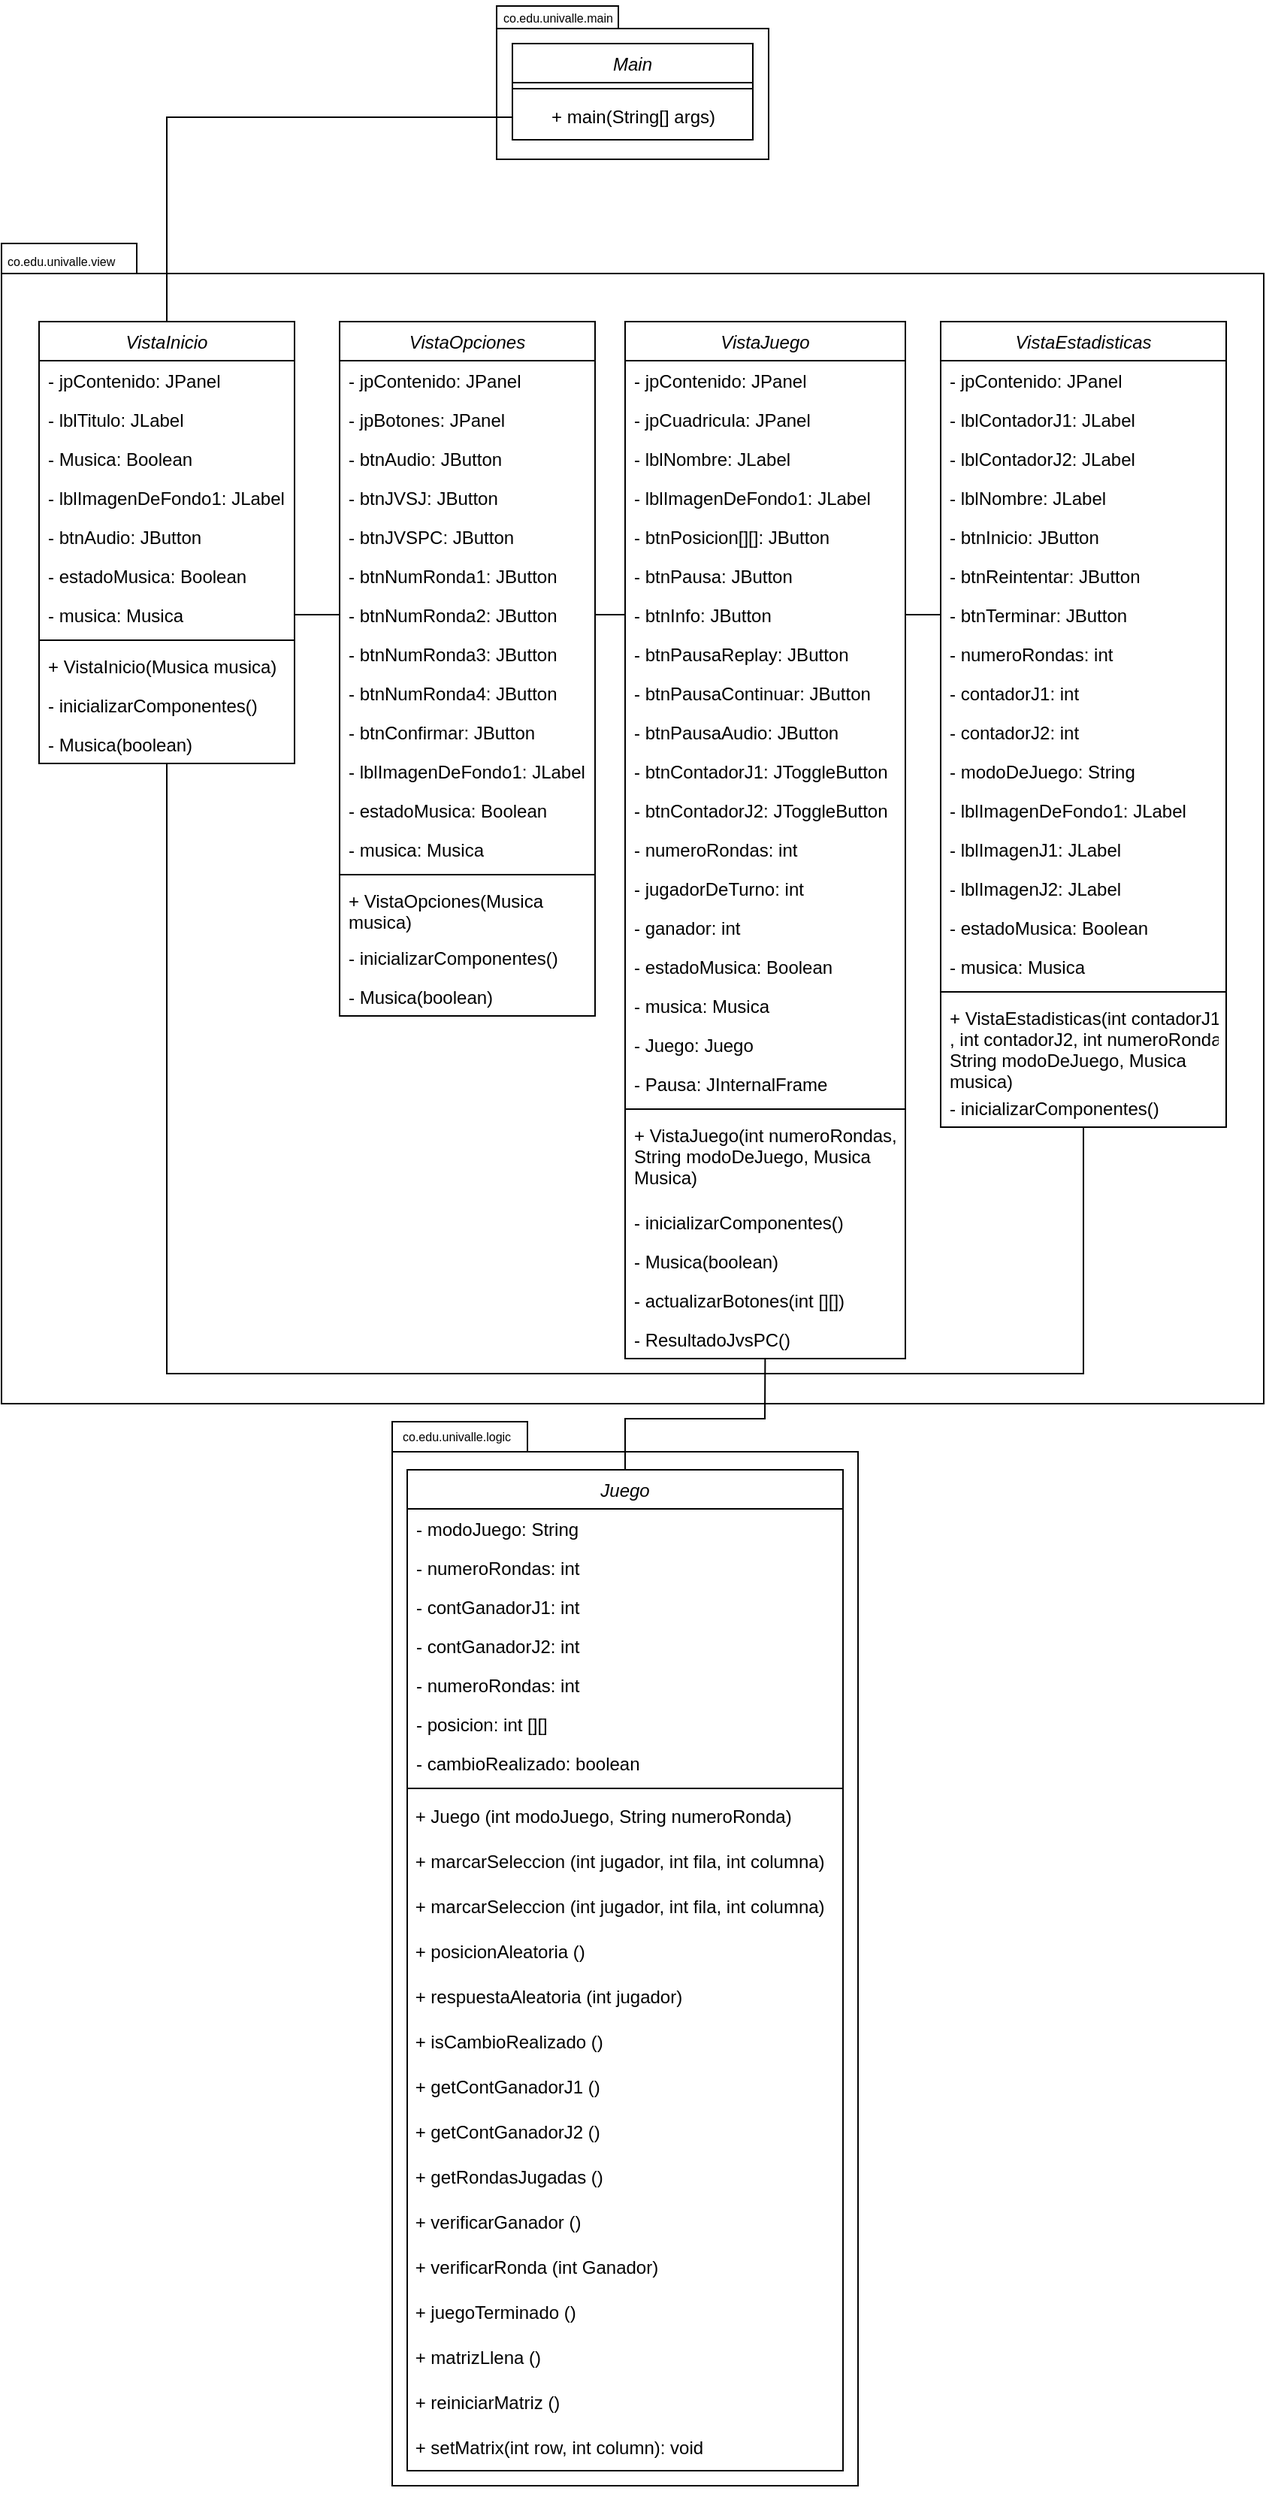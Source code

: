 <mxfile version="21.2.7" type="github">
  <diagram id="C5RBs43oDa-KdzZeNtuy" name="Page-1">
    <mxGraphModel dx="2261" dy="802" grid="1" gridSize="10" guides="1" tooltips="1" connect="1" arrows="1" fold="1" page="1" pageScale="1" pageWidth="827" pageHeight="1169" math="0" shadow="0">
      <root>
        <mxCell id="WIyWlLk6GJQsqaUBKTNV-0" />
        <mxCell id="WIyWlLk6GJQsqaUBKTNV-1" parent="WIyWlLk6GJQsqaUBKTNV-0" />
        <mxCell id="8PjbYwyH08GuXPHLSJ2T-105" value="" style="shape=folder;fontStyle=1;spacingTop=10;tabWidth=81;tabHeight=15;tabPosition=left;html=1;whiteSpace=wrap;" parent="WIyWlLk6GJQsqaUBKTNV-1" vertex="1">
          <mxGeometry x="324.5" y="60" width="181" height="102" as="geometry" />
        </mxCell>
        <mxCell id="8PjbYwyH08GuXPHLSJ2T-106" value="" style="shape=folder;fontStyle=1;spacingTop=10;tabWidth=90;tabHeight=20;tabPosition=left;html=1;whiteSpace=wrap;" parent="WIyWlLk6GJQsqaUBKTNV-1" vertex="1">
          <mxGeometry x="255" y="1002" width="310" height="708" as="geometry" />
        </mxCell>
        <mxCell id="8PjbYwyH08GuXPHLSJ2T-114" value="" style="shape=folder;fontStyle=1;spacingTop=10;tabWidth=90;tabHeight=20;tabPosition=left;html=1;whiteSpace=wrap;" parent="WIyWlLk6GJQsqaUBKTNV-1" vertex="1">
          <mxGeometry x="-5" y="218" width="840" height="772" as="geometry" />
        </mxCell>
        <mxCell id="8PjbYwyH08GuXPHLSJ2T-115" value="Main" style="swimlane;fontStyle=2;align=center;verticalAlign=top;childLayout=stackLayout;horizontal=1;startSize=26;horizontalStack=0;resizeParent=1;resizeLast=0;collapsible=1;marginBottom=0;rounded=0;shadow=0;strokeWidth=1;" parent="WIyWlLk6GJQsqaUBKTNV-1" vertex="1">
          <mxGeometry x="335" y="85" width="160" height="64" as="geometry">
            <mxRectangle x="300" y="50" width="160" height="26" as="alternateBounds" />
          </mxGeometry>
        </mxCell>
        <mxCell id="8PjbYwyH08GuXPHLSJ2T-116" value="" style="line;html=1;strokeWidth=1;align=left;verticalAlign=middle;spacingTop=-1;spacingLeft=3;spacingRight=3;rotatable=0;labelPosition=right;points=[];portConstraint=eastwest;" parent="8PjbYwyH08GuXPHLSJ2T-115" vertex="1">
          <mxGeometry y="26" width="160" height="8" as="geometry" />
        </mxCell>
        <mxCell id="8PjbYwyH08GuXPHLSJ2T-117" value="+ main(String[] args)" style="text;html=1;align=center;verticalAlign=middle;resizable=0;points=[];autosize=1;strokeColor=none;fillColor=none;" parent="8PjbYwyH08GuXPHLSJ2T-115" vertex="1">
          <mxGeometry y="34" width="160" height="30" as="geometry" />
        </mxCell>
        <mxCell id="8PjbYwyH08GuXPHLSJ2T-118" value="VistaOpciones" style="swimlane;fontStyle=2;align=center;verticalAlign=top;childLayout=stackLayout;horizontal=1;startSize=26;horizontalStack=0;resizeParent=1;resizeLast=0;collapsible=1;marginBottom=0;rounded=0;shadow=0;strokeWidth=1;" parent="WIyWlLk6GJQsqaUBKTNV-1" vertex="1">
          <mxGeometry x="220" y="270" width="170" height="462" as="geometry">
            <mxRectangle x="130" y="380" width="160" height="26" as="alternateBounds" />
          </mxGeometry>
        </mxCell>
        <mxCell id="8PjbYwyH08GuXPHLSJ2T-119" value="- jpContenido: JPanel" style="text;align=left;verticalAlign=top;spacingLeft=4;spacingRight=4;overflow=hidden;rotatable=0;points=[[0,0.5],[1,0.5]];portConstraint=eastwest;" parent="8PjbYwyH08GuXPHLSJ2T-118" vertex="1">
          <mxGeometry y="26" width="170" height="26" as="geometry" />
        </mxCell>
        <mxCell id="CeemszDnTe3rDk2QPJr--4" value="- jpBotones: JPanel" style="text;align=left;verticalAlign=top;spacingLeft=4;spacingRight=4;overflow=hidden;rotatable=0;points=[[0,0.5],[1,0.5]];portConstraint=eastwest;" parent="8PjbYwyH08GuXPHLSJ2T-118" vertex="1">
          <mxGeometry y="52" width="170" height="26" as="geometry" />
        </mxCell>
        <mxCell id="8PjbYwyH08GuXPHLSJ2T-121" value="- btnAudio: JButton" style="text;align=left;verticalAlign=top;spacingLeft=4;spacingRight=4;overflow=hidden;rotatable=0;points=[[0,0.5],[1,0.5]];portConstraint=eastwest;rounded=0;shadow=0;html=0;" parent="8PjbYwyH08GuXPHLSJ2T-118" vertex="1">
          <mxGeometry y="78" width="170" height="26" as="geometry" />
        </mxCell>
        <mxCell id="8PjbYwyH08GuXPHLSJ2T-122" value="- btnJVSJ: JButton" style="text;align=left;verticalAlign=top;spacingLeft=4;spacingRight=4;overflow=hidden;rotatable=0;points=[[0,0.5],[1,0.5]];portConstraint=eastwest;rounded=0;shadow=0;html=0;" parent="8PjbYwyH08GuXPHLSJ2T-118" vertex="1">
          <mxGeometry y="104" width="170" height="26" as="geometry" />
        </mxCell>
        <mxCell id="8PjbYwyH08GuXPHLSJ2T-210" value="- btnJVSPC: JButton" style="text;align=left;verticalAlign=top;spacingLeft=4;spacingRight=4;overflow=hidden;rotatable=0;points=[[0,0.5],[1,0.5]];portConstraint=eastwest;rounded=0;shadow=0;html=0;" parent="8PjbYwyH08GuXPHLSJ2T-118" vertex="1">
          <mxGeometry y="130" width="170" height="26" as="geometry" />
        </mxCell>
        <mxCell id="8PjbYwyH08GuXPHLSJ2T-211" value="- btnNumRonda1: JButton" style="text;align=left;verticalAlign=top;spacingLeft=4;spacingRight=4;overflow=hidden;rotatable=0;points=[[0,0.5],[1,0.5]];portConstraint=eastwest;rounded=0;shadow=0;html=0;" parent="8PjbYwyH08GuXPHLSJ2T-118" vertex="1">
          <mxGeometry y="156" width="170" height="26" as="geometry" />
        </mxCell>
        <mxCell id="8PjbYwyH08GuXPHLSJ2T-212" value="- btnNumRonda2: JButton" style="text;align=left;verticalAlign=top;spacingLeft=4;spacingRight=4;overflow=hidden;rotatable=0;points=[[0,0.5],[1,0.5]];portConstraint=eastwest;rounded=0;shadow=0;html=0;" parent="8PjbYwyH08GuXPHLSJ2T-118" vertex="1">
          <mxGeometry y="182" width="170" height="26" as="geometry" />
        </mxCell>
        <mxCell id="8PjbYwyH08GuXPHLSJ2T-213" value="- btnNumRonda3: JButton" style="text;align=left;verticalAlign=top;spacingLeft=4;spacingRight=4;overflow=hidden;rotatable=0;points=[[0,0.5],[1,0.5]];portConstraint=eastwest;rounded=0;shadow=0;html=0;" parent="8PjbYwyH08GuXPHLSJ2T-118" vertex="1">
          <mxGeometry y="208" width="170" height="26" as="geometry" />
        </mxCell>
        <mxCell id="8PjbYwyH08GuXPHLSJ2T-214" value="- btnNumRonda4: JButton" style="text;align=left;verticalAlign=top;spacingLeft=4;spacingRight=4;overflow=hidden;rotatable=0;points=[[0,0.5],[1,0.5]];portConstraint=eastwest;rounded=0;shadow=0;html=0;" parent="8PjbYwyH08GuXPHLSJ2T-118" vertex="1">
          <mxGeometry y="234" width="170" height="26" as="geometry" />
        </mxCell>
        <mxCell id="CeemszDnTe3rDk2QPJr--5" value="- btnConfirmar: JButton" style="text;align=left;verticalAlign=top;spacingLeft=4;spacingRight=4;overflow=hidden;rotatable=0;points=[[0,0.5],[1,0.5]];portConstraint=eastwest;rounded=0;shadow=0;html=0;" parent="8PjbYwyH08GuXPHLSJ2T-118" vertex="1">
          <mxGeometry y="260" width="170" height="26" as="geometry" />
        </mxCell>
        <mxCell id="CeemszDnTe3rDk2QPJr--6" value="- lblImagenDeFondo1: JLabel" style="text;align=left;verticalAlign=top;spacingLeft=4;spacingRight=4;overflow=hidden;rotatable=0;points=[[0,0.5],[1,0.5]];portConstraint=eastwest;rounded=0;shadow=0;html=0;" parent="8PjbYwyH08GuXPHLSJ2T-118" vertex="1">
          <mxGeometry y="286" width="170" height="26" as="geometry" />
        </mxCell>
        <mxCell id="eW2p1HcINplcwyi2eSPh-1" value="- estadoMusica: Boolean" style="text;align=left;verticalAlign=top;spacingLeft=4;spacingRight=4;overflow=hidden;rotatable=0;points=[[0,0.5],[1,0.5]];portConstraint=eastwest;rounded=0;shadow=0;html=0;" parent="8PjbYwyH08GuXPHLSJ2T-118" vertex="1">
          <mxGeometry y="312" width="170" height="26" as="geometry" />
        </mxCell>
        <mxCell id="CeemszDnTe3rDk2QPJr--7" value="- musica: Musica" style="text;align=left;verticalAlign=top;spacingLeft=4;spacingRight=4;overflow=hidden;rotatable=0;points=[[0,0.5],[1,0.5]];portConstraint=eastwest;rounded=0;shadow=0;html=0;" parent="8PjbYwyH08GuXPHLSJ2T-118" vertex="1">
          <mxGeometry y="338" width="170" height="26" as="geometry" />
        </mxCell>
        <mxCell id="8PjbYwyH08GuXPHLSJ2T-123" value="" style="line;html=1;strokeWidth=1;align=left;verticalAlign=middle;spacingTop=-1;spacingLeft=3;spacingRight=3;rotatable=0;labelPosition=right;points=[];portConstraint=eastwest;" parent="8PjbYwyH08GuXPHLSJ2T-118" vertex="1">
          <mxGeometry y="364" width="170" height="8" as="geometry" />
        </mxCell>
        <mxCell id="8PjbYwyH08GuXPHLSJ2T-124" value="+ VistaOpciones(Musica &#xa;musica)" style="text;align=left;verticalAlign=top;spacingLeft=4;spacingRight=4;overflow=hidden;rotatable=0;points=[[0,0.5],[1,0.5]];portConstraint=eastwest;" parent="8PjbYwyH08GuXPHLSJ2T-118" vertex="1">
          <mxGeometry y="372" width="170" height="38" as="geometry" />
        </mxCell>
        <mxCell id="8PjbYwyH08GuXPHLSJ2T-125" value="- inicializarComponentes()" style="text;align=left;verticalAlign=top;spacingLeft=4;spacingRight=4;overflow=hidden;rotatable=0;points=[[0,0.5],[1,0.5]];portConstraint=eastwest;" parent="8PjbYwyH08GuXPHLSJ2T-118" vertex="1">
          <mxGeometry y="410" width="170" height="26" as="geometry" />
        </mxCell>
        <mxCell id="CeemszDnTe3rDk2QPJr--1" value="- Musica(boolean)" style="text;align=left;verticalAlign=top;spacingLeft=4;spacingRight=4;overflow=hidden;rotatable=0;points=[[0,0.5],[1,0.5]];portConstraint=eastwest;" parent="8PjbYwyH08GuXPHLSJ2T-118" vertex="1">
          <mxGeometry y="436" width="170" height="26" as="geometry" />
        </mxCell>
        <mxCell id="8PjbYwyH08GuXPHLSJ2T-126" value="Juego" style="swimlane;fontStyle=2;align=center;verticalAlign=top;childLayout=stackLayout;horizontal=1;startSize=26;horizontalStack=0;resizeParent=1;resizeLast=0;collapsible=1;marginBottom=0;rounded=0;shadow=0;strokeWidth=1;" parent="WIyWlLk6GJQsqaUBKTNV-1" vertex="1">
          <mxGeometry x="265" y="1034" width="290" height="666" as="geometry">
            <mxRectangle x="340" y="380" width="170" height="26" as="alternateBounds" />
          </mxGeometry>
        </mxCell>
        <mxCell id="8PjbYwyH08GuXPHLSJ2T-138" value="- modoJuego: String" style="text;align=left;verticalAlign=top;spacingLeft=4;spacingRight=4;overflow=hidden;rotatable=0;points=[[0,0.5],[1,0.5]];portConstraint=eastwest;" parent="8PjbYwyH08GuXPHLSJ2T-126" vertex="1">
          <mxGeometry y="26" width="290" height="26" as="geometry" />
        </mxCell>
        <mxCell id="8PjbYwyH08GuXPHLSJ2T-139" value="- numeroRondas: int" style="text;align=left;verticalAlign=top;spacingLeft=4;spacingRight=4;overflow=hidden;rotatable=0;points=[[0,0.5],[1,0.5]];portConstraint=eastwest;" parent="8PjbYwyH08GuXPHLSJ2T-126" vertex="1">
          <mxGeometry y="52" width="290" height="26" as="geometry" />
        </mxCell>
        <mxCell id="CeemszDnTe3rDk2QPJr--27" value="- contGanadorJ1: int" style="text;align=left;verticalAlign=top;spacingLeft=4;spacingRight=4;overflow=hidden;rotatable=0;points=[[0,0.5],[1,0.5]];portConstraint=eastwest;" parent="8PjbYwyH08GuXPHLSJ2T-126" vertex="1">
          <mxGeometry y="78" width="290" height="26" as="geometry" />
        </mxCell>
        <mxCell id="CeemszDnTe3rDk2QPJr--28" value="- contGanadorJ2: int" style="text;align=left;verticalAlign=top;spacingLeft=4;spacingRight=4;overflow=hidden;rotatable=0;points=[[0,0.5],[1,0.5]];portConstraint=eastwest;" parent="8PjbYwyH08GuXPHLSJ2T-126" vertex="1">
          <mxGeometry y="104" width="290" height="26" as="geometry" />
        </mxCell>
        <mxCell id="CeemszDnTe3rDk2QPJr--29" value="- numeroRondas: int" style="text;align=left;verticalAlign=top;spacingLeft=4;spacingRight=4;overflow=hidden;rotatable=0;points=[[0,0.5],[1,0.5]];portConstraint=eastwest;" parent="8PjbYwyH08GuXPHLSJ2T-126" vertex="1">
          <mxGeometry y="130" width="290" height="26" as="geometry" />
        </mxCell>
        <mxCell id="CeemszDnTe3rDk2QPJr--30" value="- posicion: int [][]" style="text;align=left;verticalAlign=top;spacingLeft=4;spacingRight=4;overflow=hidden;rotatable=0;points=[[0,0.5],[1,0.5]];portConstraint=eastwest;" parent="8PjbYwyH08GuXPHLSJ2T-126" vertex="1">
          <mxGeometry y="156" width="290" height="26" as="geometry" />
        </mxCell>
        <mxCell id="CeemszDnTe3rDk2QPJr--31" value="- cambioRealizado: boolean" style="text;align=left;verticalAlign=top;spacingLeft=4;spacingRight=4;overflow=hidden;rotatable=0;points=[[0,0.5],[1,0.5]];portConstraint=eastwest;" parent="8PjbYwyH08GuXPHLSJ2T-126" vertex="1">
          <mxGeometry y="182" width="290" height="26" as="geometry" />
        </mxCell>
        <mxCell id="8PjbYwyH08GuXPHLSJ2T-142" value="" style="line;html=1;strokeWidth=1;align=left;verticalAlign=middle;spacingTop=-1;spacingLeft=3;spacingRight=3;rotatable=0;labelPosition=right;points=[];portConstraint=eastwest;" parent="8PjbYwyH08GuXPHLSJ2T-126" vertex="1">
          <mxGeometry y="208" width="290" height="8" as="geometry" />
        </mxCell>
        <mxCell id="8PjbYwyH08GuXPHLSJ2T-143" value="&amp;nbsp;+ Juego (int modoJuego, String numeroRonda)" style="text;html=1;align=left;verticalAlign=middle;resizable=0;points=[];autosize=1;strokeColor=none;fillColor=none;" parent="8PjbYwyH08GuXPHLSJ2T-126" vertex="1">
          <mxGeometry y="216" width="290" height="30" as="geometry" />
        </mxCell>
        <mxCell id="CeemszDnTe3rDk2QPJr--32" value="&amp;nbsp;+ marcarSeleccion (int jugador, int fila, int columna)" style="text;html=1;align=left;verticalAlign=middle;resizable=0;points=[];autosize=1;strokeColor=none;fillColor=none;" parent="8PjbYwyH08GuXPHLSJ2T-126" vertex="1">
          <mxGeometry y="246" width="290" height="30" as="geometry" />
        </mxCell>
        <mxCell id="CeemszDnTe3rDk2QPJr--33" value="&amp;nbsp;+ marcarSeleccion (int jugador, int fila, int columna)" style="text;html=1;align=left;verticalAlign=middle;resizable=0;points=[];autosize=1;strokeColor=none;fillColor=none;" parent="8PjbYwyH08GuXPHLSJ2T-126" vertex="1">
          <mxGeometry y="276" width="290" height="30" as="geometry" />
        </mxCell>
        <mxCell id="CeemszDnTe3rDk2QPJr--34" value="&amp;nbsp;+ posicionAleatoria ()" style="text;html=1;align=left;verticalAlign=middle;resizable=0;points=[];autosize=1;strokeColor=none;fillColor=none;" parent="8PjbYwyH08GuXPHLSJ2T-126" vertex="1">
          <mxGeometry y="306" width="290" height="30" as="geometry" />
        </mxCell>
        <mxCell id="CeemszDnTe3rDk2QPJr--35" value="&amp;nbsp;+ respuestaAleatoria (int jugador)" style="text;html=1;align=left;verticalAlign=middle;resizable=0;points=[];autosize=1;strokeColor=none;fillColor=none;" parent="8PjbYwyH08GuXPHLSJ2T-126" vertex="1">
          <mxGeometry y="336" width="290" height="30" as="geometry" />
        </mxCell>
        <mxCell id="CeemszDnTe3rDk2QPJr--36" value="&amp;nbsp;+ isCambioRealizado ()" style="text;html=1;align=left;verticalAlign=middle;resizable=0;points=[];autosize=1;strokeColor=none;fillColor=none;" parent="8PjbYwyH08GuXPHLSJ2T-126" vertex="1">
          <mxGeometry y="366" width="290" height="30" as="geometry" />
        </mxCell>
        <mxCell id="CeemszDnTe3rDk2QPJr--37" value="&amp;nbsp;+ getContGanadorJ1 ()" style="text;html=1;align=left;verticalAlign=middle;resizable=0;points=[];autosize=1;strokeColor=none;fillColor=none;" parent="8PjbYwyH08GuXPHLSJ2T-126" vertex="1">
          <mxGeometry y="396" width="290" height="30" as="geometry" />
        </mxCell>
        <mxCell id="CeemszDnTe3rDk2QPJr--38" value="&amp;nbsp;+ getContGanadorJ2 ()" style="text;html=1;align=left;verticalAlign=middle;resizable=0;points=[];autosize=1;strokeColor=none;fillColor=none;" parent="8PjbYwyH08GuXPHLSJ2T-126" vertex="1">
          <mxGeometry y="426" width="290" height="30" as="geometry" />
        </mxCell>
        <mxCell id="CeemszDnTe3rDk2QPJr--39" value="&amp;nbsp;+ getRondasJugadas ()" style="text;html=1;align=left;verticalAlign=middle;resizable=0;points=[];autosize=1;strokeColor=none;fillColor=none;" parent="8PjbYwyH08GuXPHLSJ2T-126" vertex="1">
          <mxGeometry y="456" width="290" height="30" as="geometry" />
        </mxCell>
        <mxCell id="CeemszDnTe3rDk2QPJr--41" value="&amp;nbsp;+ verificarGanador ()" style="text;html=1;align=left;verticalAlign=middle;resizable=0;points=[];autosize=1;strokeColor=none;fillColor=none;" parent="8PjbYwyH08GuXPHLSJ2T-126" vertex="1">
          <mxGeometry y="486" width="290" height="30" as="geometry" />
        </mxCell>
        <mxCell id="CeemszDnTe3rDk2QPJr--42" value="&amp;nbsp;+ verificarRonda (int Ganador)" style="text;html=1;align=left;verticalAlign=middle;resizable=0;points=[];autosize=1;strokeColor=none;fillColor=none;" parent="8PjbYwyH08GuXPHLSJ2T-126" vertex="1">
          <mxGeometry y="516" width="290" height="30" as="geometry" />
        </mxCell>
        <mxCell id="CeemszDnTe3rDk2QPJr--43" value="&amp;nbsp;+ juegoTerminado ()" style="text;html=1;align=left;verticalAlign=middle;resizable=0;points=[];autosize=1;strokeColor=none;fillColor=none;" parent="8PjbYwyH08GuXPHLSJ2T-126" vertex="1">
          <mxGeometry y="546" width="290" height="30" as="geometry" />
        </mxCell>
        <mxCell id="CeemszDnTe3rDk2QPJr--44" value="&amp;nbsp;+ matrizLlena ()" style="text;html=1;align=left;verticalAlign=middle;resizable=0;points=[];autosize=1;strokeColor=none;fillColor=none;" parent="8PjbYwyH08GuXPHLSJ2T-126" vertex="1">
          <mxGeometry y="576" width="290" height="30" as="geometry" />
        </mxCell>
        <mxCell id="CeemszDnTe3rDk2QPJr--45" value="&amp;nbsp;+ reiniciarMatriz ()" style="text;html=1;align=left;verticalAlign=middle;resizable=0;points=[];autosize=1;strokeColor=none;fillColor=none;" parent="8PjbYwyH08GuXPHLSJ2T-126" vertex="1">
          <mxGeometry y="606" width="290" height="30" as="geometry" />
        </mxCell>
        <mxCell id="8PjbYwyH08GuXPHLSJ2T-144" value="&amp;nbsp;+ setMatrix(int row, int column): void" style="text;html=1;align=left;verticalAlign=middle;resizable=0;points=[];autosize=1;strokeColor=none;fillColor=none;" parent="8PjbYwyH08GuXPHLSJ2T-126" vertex="1">
          <mxGeometry y="636" width="290" height="30" as="geometry" />
        </mxCell>
        <mxCell id="8PjbYwyH08GuXPHLSJ2T-150" value="VistaInicio" style="swimlane;fontStyle=2;align=center;verticalAlign=top;childLayout=stackLayout;horizontal=1;startSize=26;horizontalStack=0;resizeParent=1;resizeLast=0;collapsible=1;marginBottom=0;rounded=0;shadow=0;strokeWidth=1;" parent="WIyWlLk6GJQsqaUBKTNV-1" vertex="1">
          <mxGeometry x="20" y="270" width="170" height="294" as="geometry">
            <mxRectangle x="550" y="140" width="160" height="26" as="alternateBounds" />
          </mxGeometry>
        </mxCell>
        <mxCell id="8PjbYwyH08GuXPHLSJ2T-151" value="- jpContenido: JPanel" style="text;align=left;verticalAlign=top;spacingLeft=4;spacingRight=4;overflow=hidden;rotatable=0;points=[[0,0.5],[1,0.5]];portConstraint=eastwest;" parent="8PjbYwyH08GuXPHLSJ2T-150" vertex="1">
          <mxGeometry y="26" width="170" height="26" as="geometry" />
        </mxCell>
        <mxCell id="8PjbYwyH08GuXPHLSJ2T-152" value="- lblTitulo: JLabel" style="text;align=left;verticalAlign=top;spacingLeft=4;spacingRight=4;overflow=hidden;rotatable=0;points=[[0,0.5],[1,0.5]];portConstraint=eastwest;" parent="8PjbYwyH08GuXPHLSJ2T-150" vertex="1">
          <mxGeometry y="52" width="170" height="26" as="geometry" />
        </mxCell>
        <mxCell id="CeemszDnTe3rDk2QPJr--2" value="- Musica: Boolean" style="text;align=left;verticalAlign=top;spacingLeft=4;spacingRight=4;overflow=hidden;rotatable=0;points=[[0,0.5],[1,0.5]];portConstraint=eastwest;rounded=0;shadow=0;html=0;" parent="8PjbYwyH08GuXPHLSJ2T-150" vertex="1">
          <mxGeometry y="78" width="170" height="26" as="geometry" />
        </mxCell>
        <mxCell id="8PjbYwyH08GuXPHLSJ2T-154" value="- lblImagenDeFondo1: JLabel" style="text;align=left;verticalAlign=top;spacingLeft=4;spacingRight=4;overflow=hidden;rotatable=0;points=[[0,0.5],[1,0.5]];portConstraint=eastwest;rounded=0;shadow=0;html=0;" parent="8PjbYwyH08GuXPHLSJ2T-150" vertex="1">
          <mxGeometry y="104" width="170" height="26" as="geometry" />
        </mxCell>
        <mxCell id="8PjbYwyH08GuXPHLSJ2T-155" value="- btnAudio: JButton" style="text;align=left;verticalAlign=top;spacingLeft=4;spacingRight=4;overflow=hidden;rotatable=0;points=[[0,0.5],[1,0.5]];portConstraint=eastwest;rounded=0;shadow=0;html=0;" parent="8PjbYwyH08GuXPHLSJ2T-150" vertex="1">
          <mxGeometry y="130" width="170" height="26" as="geometry" />
        </mxCell>
        <mxCell id="CeemszDnTe3rDk2QPJr--3" value="- estadoMusica: Boolean" style="text;align=left;verticalAlign=top;spacingLeft=4;spacingRight=4;overflow=hidden;rotatable=0;points=[[0,0.5],[1,0.5]];portConstraint=eastwest;rounded=0;shadow=0;html=0;" parent="8PjbYwyH08GuXPHLSJ2T-150" vertex="1">
          <mxGeometry y="156" width="170" height="26" as="geometry" />
        </mxCell>
        <mxCell id="eW2p1HcINplcwyi2eSPh-0" value="- musica: Musica" style="text;align=left;verticalAlign=top;spacingLeft=4;spacingRight=4;overflow=hidden;rotatable=0;points=[[0,0.5],[1,0.5]];portConstraint=eastwest;rounded=0;shadow=0;html=0;" parent="8PjbYwyH08GuXPHLSJ2T-150" vertex="1">
          <mxGeometry y="182" width="170" height="26" as="geometry" />
        </mxCell>
        <mxCell id="8PjbYwyH08GuXPHLSJ2T-156" value="" style="line;html=1;strokeWidth=1;align=left;verticalAlign=middle;spacingTop=-1;spacingLeft=3;spacingRight=3;rotatable=0;labelPosition=right;points=[];portConstraint=eastwest;" parent="8PjbYwyH08GuXPHLSJ2T-150" vertex="1">
          <mxGeometry y="208" width="170" height="8" as="geometry" />
        </mxCell>
        <mxCell id="8PjbYwyH08GuXPHLSJ2T-157" value="+ VistaInicio(Musica musica)" style="text;align=left;verticalAlign=top;spacingLeft=4;spacingRight=4;overflow=hidden;rotatable=0;points=[[0,0.5],[1,0.5]];portConstraint=eastwest;" parent="8PjbYwyH08GuXPHLSJ2T-150" vertex="1">
          <mxGeometry y="216" width="170" height="26" as="geometry" />
        </mxCell>
        <mxCell id="8PjbYwyH08GuXPHLSJ2T-158" value="- inicializarComponentes()" style="text;align=left;verticalAlign=top;spacingLeft=4;spacingRight=4;overflow=hidden;rotatable=0;points=[[0,0.5],[1,0.5]];portConstraint=eastwest;" parent="8PjbYwyH08GuXPHLSJ2T-150" vertex="1">
          <mxGeometry y="242" width="170" height="26" as="geometry" />
        </mxCell>
        <mxCell id="CeemszDnTe3rDk2QPJr--0" value="- Musica(boolean)" style="text;align=left;verticalAlign=top;spacingLeft=4;spacingRight=4;overflow=hidden;rotatable=0;points=[[0,0.5],[1,0.5]];portConstraint=eastwest;" parent="8PjbYwyH08GuXPHLSJ2T-150" vertex="1">
          <mxGeometry y="268" width="170" height="26" as="geometry" />
        </mxCell>
        <mxCell id="8PjbYwyH08GuXPHLSJ2T-159" value="VistaJuego" style="swimlane;fontStyle=2;align=center;verticalAlign=top;childLayout=stackLayout;horizontal=1;startSize=26;horizontalStack=0;resizeParent=1;resizeLast=0;collapsible=1;marginBottom=0;rounded=0;shadow=0;strokeWidth=1;" parent="WIyWlLk6GJQsqaUBKTNV-1" vertex="1">
          <mxGeometry x="410" y="270" width="186.5" height="690" as="geometry">
            <mxRectangle x="550" y="140" width="160" height="26" as="alternateBounds" />
          </mxGeometry>
        </mxCell>
        <mxCell id="8PjbYwyH08GuXPHLSJ2T-160" value="- jpContenido: JPanel" style="text;align=left;verticalAlign=top;spacingLeft=4;spacingRight=4;overflow=hidden;rotatable=0;points=[[0,0.5],[1,0.5]];portConstraint=eastwest;" parent="8PjbYwyH08GuXPHLSJ2T-159" vertex="1">
          <mxGeometry y="26" width="186.5" height="26" as="geometry" />
        </mxCell>
        <mxCell id="8PjbYwyH08GuXPHLSJ2T-216" value="- jpCuadricula: JPanel" style="text;align=left;verticalAlign=top;spacingLeft=4;spacingRight=4;overflow=hidden;rotatable=0;points=[[0,0.5],[1,0.5]];portConstraint=eastwest;" parent="8PjbYwyH08GuXPHLSJ2T-159" vertex="1">
          <mxGeometry y="52" width="186.5" height="26" as="geometry" />
        </mxCell>
        <mxCell id="8PjbYwyH08GuXPHLSJ2T-161" value="- lblNombre: JLabel" style="text;align=left;verticalAlign=top;spacingLeft=4;spacingRight=4;overflow=hidden;rotatable=0;points=[[0,0.5],[1,0.5]];portConstraint=eastwest;" parent="8PjbYwyH08GuXPHLSJ2T-159" vertex="1">
          <mxGeometry y="78" width="186.5" height="26" as="geometry" />
        </mxCell>
        <mxCell id="CeemszDnTe3rDk2QPJr--9" value="- lblImagenDeFondo1: JLabel" style="text;align=left;verticalAlign=top;spacingLeft=4;spacingRight=4;overflow=hidden;rotatable=0;points=[[0,0.5],[1,0.5]];portConstraint=eastwest;rounded=0;shadow=0;html=0;" parent="8PjbYwyH08GuXPHLSJ2T-159" vertex="1">
          <mxGeometry y="104" width="186.5" height="26" as="geometry" />
        </mxCell>
        <mxCell id="M9V2sogQ8tPhDaWepZtw-0" value="- btnPosicion[][]: JButton" style="text;align=left;verticalAlign=top;spacingLeft=4;spacingRight=4;overflow=hidden;rotatable=0;points=[[0,0.5],[1,0.5]];portConstraint=eastwest;rounded=0;shadow=0;html=0;" parent="8PjbYwyH08GuXPHLSJ2T-159" vertex="1">
          <mxGeometry y="130" width="186.5" height="26" as="geometry" />
        </mxCell>
        <mxCell id="8PjbYwyH08GuXPHLSJ2T-224" value="- btnPausa: JButton" style="text;align=left;verticalAlign=top;spacingLeft=4;spacingRight=4;overflow=hidden;rotatable=0;points=[[0,0.5],[1,0.5]];portConstraint=eastwest;rounded=0;shadow=0;html=0;" parent="8PjbYwyH08GuXPHLSJ2T-159" vertex="1">
          <mxGeometry y="156" width="186.5" height="26" as="geometry" />
        </mxCell>
        <mxCell id="99y8z2imjRUGwcmF8w0J-1" value="- btnInfo: JButton" style="text;align=left;verticalAlign=top;spacingLeft=4;spacingRight=4;overflow=hidden;rotatable=0;points=[[0,0.5],[1,0.5]];portConstraint=eastwest;rounded=0;shadow=0;html=0;" vertex="1" parent="8PjbYwyH08GuXPHLSJ2T-159">
          <mxGeometry y="182" width="186.5" height="26" as="geometry" />
        </mxCell>
        <mxCell id="CeemszDnTe3rDk2QPJr--10" value="- btnPausaReplay: JButton" style="text;align=left;verticalAlign=top;spacingLeft=4;spacingRight=4;overflow=hidden;rotatable=0;points=[[0,0.5],[1,0.5]];portConstraint=eastwest;rounded=0;shadow=0;html=0;" parent="8PjbYwyH08GuXPHLSJ2T-159" vertex="1">
          <mxGeometry y="208" width="186.5" height="26" as="geometry" />
        </mxCell>
        <mxCell id="CeemszDnTe3rDk2QPJr--11" value="- btnPausaContinuar: JButton" style="text;align=left;verticalAlign=top;spacingLeft=4;spacingRight=4;overflow=hidden;rotatable=0;points=[[0,0.5],[1,0.5]];portConstraint=eastwest;rounded=0;shadow=0;html=0;" parent="8PjbYwyH08GuXPHLSJ2T-159" vertex="1">
          <mxGeometry y="234" width="186.5" height="26" as="geometry" />
        </mxCell>
        <mxCell id="CeemszDnTe3rDk2QPJr--12" value="- btnPausaAudio: JButton" style="text;align=left;verticalAlign=top;spacingLeft=4;spacingRight=4;overflow=hidden;rotatable=0;points=[[0,0.5],[1,0.5]];portConstraint=eastwest;rounded=0;shadow=0;html=0;" parent="8PjbYwyH08GuXPHLSJ2T-159" vertex="1">
          <mxGeometry y="260" width="186.5" height="26" as="geometry" />
        </mxCell>
        <mxCell id="8PjbYwyH08GuXPHLSJ2T-163" value="- btnContadorJ1: JToggleButton" style="text;align=left;verticalAlign=top;spacingLeft=4;spacingRight=4;overflow=hidden;rotatable=0;points=[[0,0.5],[1,0.5]];portConstraint=eastwest;" parent="8PjbYwyH08GuXPHLSJ2T-159" vertex="1">
          <mxGeometry y="286" width="186.5" height="26" as="geometry" />
        </mxCell>
        <mxCell id="8PjbYwyH08GuXPHLSJ2T-221" value="- btnContadorJ2: JToggleButton" style="text;align=left;verticalAlign=top;spacingLeft=4;spacingRight=4;overflow=hidden;rotatable=0;points=[[0,0.5],[1,0.5]];portConstraint=eastwest;" parent="8PjbYwyH08GuXPHLSJ2T-159" vertex="1">
          <mxGeometry y="312" width="186.5" height="26" as="geometry" />
        </mxCell>
        <mxCell id="nbXhEYv10F1pVbuz2Mw6-0" value="- numeroRondas: int" style="text;align=left;verticalAlign=top;spacingLeft=4;spacingRight=4;overflow=hidden;rotatable=0;points=[[0,0.5],[1,0.5]];portConstraint=eastwest;" parent="8PjbYwyH08GuXPHLSJ2T-159" vertex="1">
          <mxGeometry y="338" width="186.5" height="26" as="geometry" />
        </mxCell>
        <mxCell id="nbXhEYv10F1pVbuz2Mw6-1" value="- jugadorDeTurno: int" style="text;align=left;verticalAlign=top;spacingLeft=4;spacingRight=4;overflow=hidden;rotatable=0;points=[[0,0.5],[1,0.5]];portConstraint=eastwest;" parent="8PjbYwyH08GuXPHLSJ2T-159" vertex="1">
          <mxGeometry y="364" width="186.5" height="26" as="geometry" />
        </mxCell>
        <mxCell id="CeemszDnTe3rDk2QPJr--13" value="- ganador: int" style="text;align=left;verticalAlign=top;spacingLeft=4;spacingRight=4;overflow=hidden;rotatable=0;points=[[0,0.5],[1,0.5]];portConstraint=eastwest;" parent="8PjbYwyH08GuXPHLSJ2T-159" vertex="1">
          <mxGeometry y="390" width="186.5" height="26" as="geometry" />
        </mxCell>
        <mxCell id="eW2p1HcINplcwyi2eSPh-2" value="- estadoMusica: Boolean" style="text;align=left;verticalAlign=top;spacingLeft=4;spacingRight=4;overflow=hidden;rotatable=0;points=[[0,0.5],[1,0.5]];portConstraint=eastwest;rounded=0;shadow=0;html=0;" parent="8PjbYwyH08GuXPHLSJ2T-159" vertex="1">
          <mxGeometry y="416" width="186.5" height="26" as="geometry" />
        </mxCell>
        <mxCell id="CeemszDnTe3rDk2QPJr--14" value="- musica: Musica" style="text;align=left;verticalAlign=top;spacingLeft=4;spacingRight=4;overflow=hidden;rotatable=0;points=[[0,0.5],[1,0.5]];portConstraint=eastwest;rounded=0;shadow=0;html=0;" parent="8PjbYwyH08GuXPHLSJ2T-159" vertex="1">
          <mxGeometry y="442" width="186.5" height="26" as="geometry" />
        </mxCell>
        <mxCell id="CeemszDnTe3rDk2QPJr--15" value="- Juego: Juego" style="text;align=left;verticalAlign=top;spacingLeft=4;spacingRight=4;overflow=hidden;rotatable=0;points=[[0,0.5],[1,0.5]];portConstraint=eastwest;rounded=0;shadow=0;html=0;" parent="8PjbYwyH08GuXPHLSJ2T-159" vertex="1">
          <mxGeometry y="468" width="186.5" height="26" as="geometry" />
        </mxCell>
        <mxCell id="eW2p1HcINplcwyi2eSPh-3" value="- Pausa: JInternalFrame" style="text;align=left;verticalAlign=top;spacingLeft=4;spacingRight=4;overflow=hidden;rotatable=0;points=[[0,0.5],[1,0.5]];portConstraint=eastwest;rounded=0;shadow=0;html=0;" parent="8PjbYwyH08GuXPHLSJ2T-159" vertex="1">
          <mxGeometry y="494" width="186.5" height="26" as="geometry" />
        </mxCell>
        <mxCell id="8PjbYwyH08GuXPHLSJ2T-168" value="" style="line;html=1;strokeWidth=1;align=left;verticalAlign=middle;spacingTop=-1;spacingLeft=3;spacingRight=3;rotatable=0;labelPosition=right;points=[];portConstraint=eastwest;" parent="8PjbYwyH08GuXPHLSJ2T-159" vertex="1">
          <mxGeometry y="520" width="186.5" height="8" as="geometry" />
        </mxCell>
        <mxCell id="8PjbYwyH08GuXPHLSJ2T-169" value="+ VistaJuego(int numeroRondas,&#xa;String modoDeJuego, Musica&#xa;Musica)" style="text;align=left;verticalAlign=top;spacingLeft=4;spacingRight=4;overflow=hidden;rotatable=0;points=[[0,0.5],[1,0.5]];portConstraint=eastwest;" parent="8PjbYwyH08GuXPHLSJ2T-159" vertex="1">
          <mxGeometry y="528" width="186.5" height="58" as="geometry" />
        </mxCell>
        <mxCell id="8PjbYwyH08GuXPHLSJ2T-170" value="- inicializarComponentes()" style="text;align=left;verticalAlign=top;spacingLeft=4;spacingRight=4;overflow=hidden;rotatable=0;points=[[0,0.5],[1,0.5]];portConstraint=eastwest;" parent="8PjbYwyH08GuXPHLSJ2T-159" vertex="1">
          <mxGeometry y="586" width="186.5" height="26" as="geometry" />
        </mxCell>
        <mxCell id="CeemszDnTe3rDk2QPJr--16" value="- Musica(boolean)" style="text;align=left;verticalAlign=top;spacingLeft=4;spacingRight=4;overflow=hidden;rotatable=0;points=[[0,0.5],[1,0.5]];portConstraint=eastwest;" parent="8PjbYwyH08GuXPHLSJ2T-159" vertex="1">
          <mxGeometry y="612" width="186.5" height="26" as="geometry" />
        </mxCell>
        <mxCell id="CeemszDnTe3rDk2QPJr--17" value="- actualizarBotones(int [][])" style="text;align=left;verticalAlign=top;spacingLeft=4;spacingRight=4;overflow=hidden;rotatable=0;points=[[0,0.5],[1,0.5]];portConstraint=eastwest;" parent="8PjbYwyH08GuXPHLSJ2T-159" vertex="1">
          <mxGeometry y="638" width="186.5" height="26" as="geometry" />
        </mxCell>
        <mxCell id="CeemszDnTe3rDk2QPJr--18" value="- ResultadoJvsPC()" style="text;align=left;verticalAlign=top;spacingLeft=4;spacingRight=4;overflow=hidden;rotatable=0;points=[[0,0.5],[1,0.5]];portConstraint=eastwest;" parent="8PjbYwyH08GuXPHLSJ2T-159" vertex="1">
          <mxGeometry y="664" width="186.5" height="26" as="geometry" />
        </mxCell>
        <mxCell id="8PjbYwyH08GuXPHLSJ2T-204" value="&lt;font style=&quot;font-size: 8px;&quot;&gt;co.edu.univalle.logic&lt;/font&gt;" style="text;html=1;align=left;verticalAlign=bottom;resizable=0;points=[];autosize=1;strokeColor=none;fillColor=none;fontSize=8;" parent="WIyWlLk6GJQsqaUBKTNV-1" vertex="1">
          <mxGeometry x="260" y="1000" width="100" height="20" as="geometry" />
        </mxCell>
        <mxCell id="8PjbYwyH08GuXPHLSJ2T-205" value="&lt;font style=&quot;font-size: 8px;&quot;&gt;co.edu.univalle.view&lt;/font&gt;" style="text;html=1;align=left;verticalAlign=bottom;resizable=0;points=[];autosize=1;strokeColor=none;fillColor=none;fontSize=8;" parent="WIyWlLk6GJQsqaUBKTNV-1" vertex="1">
          <mxGeometry x="-3" y="218" width="100" height="20" as="geometry" />
        </mxCell>
        <mxCell id="8PjbYwyH08GuXPHLSJ2T-206" value="&lt;font style=&quot;font-size: 8px;&quot;&gt;co.edu.univalle.main&lt;/font&gt;" style="text;html=1;align=left;verticalAlign=bottom;resizable=0;points=[];autosize=1;strokeColor=none;fillColor=none;fontSize=8;" parent="WIyWlLk6GJQsqaUBKTNV-1" vertex="1">
          <mxGeometry x="327" y="56" width="100" height="20" as="geometry" />
        </mxCell>
        <mxCell id="8PjbYwyH08GuXPHLSJ2T-209" style="edgeStyle=orthogonalEdgeStyle;rounded=0;orthogonalLoop=1;jettySize=auto;html=1;exitX=0.5;exitY=1;exitDx=0;exitDy=0;exitPerimeter=0;" parent="WIyWlLk6GJQsqaUBKTNV-1" source="8PjbYwyH08GuXPHLSJ2T-106" target="8PjbYwyH08GuXPHLSJ2T-106" edge="1">
          <mxGeometry relative="1" as="geometry" />
        </mxCell>
        <mxCell id="8PjbYwyH08GuXPHLSJ2T-215" value="" style="endArrow=none;html=1;rounded=0;" parent="WIyWlLk6GJQsqaUBKTNV-1" source="8PjbYwyH08GuXPHLSJ2T-150" target="8PjbYwyH08GuXPHLSJ2T-117" edge="1">
          <mxGeometry width="50" height="50" relative="1" as="geometry">
            <mxPoint x="390" y="380" as="sourcePoint" />
            <mxPoint x="440" y="330" as="targetPoint" />
            <Array as="points">
              <mxPoint x="105" y="134" />
            </Array>
          </mxGeometry>
        </mxCell>
        <mxCell id="8PjbYwyH08GuXPHLSJ2T-225" value="VistaEstadisticas" style="swimlane;fontStyle=2;align=center;verticalAlign=top;childLayout=stackLayout;horizontal=1;startSize=26;horizontalStack=0;resizeParent=1;resizeLast=0;collapsible=1;marginBottom=0;rounded=0;shadow=0;strokeWidth=1;" parent="WIyWlLk6GJQsqaUBKTNV-1" vertex="1">
          <mxGeometry x="620" y="270" width="190" height="536" as="geometry">
            <mxRectangle x="130" y="380" width="160" height="26" as="alternateBounds" />
          </mxGeometry>
        </mxCell>
        <mxCell id="8PjbYwyH08GuXPHLSJ2T-226" value="- jpContenido: JPanel" style="text;align=left;verticalAlign=top;spacingLeft=4;spacingRight=4;overflow=hidden;rotatable=0;points=[[0,0.5],[1,0.5]];portConstraint=eastwest;" parent="8PjbYwyH08GuXPHLSJ2T-225" vertex="1">
          <mxGeometry y="26" width="190" height="26" as="geometry" />
        </mxCell>
        <mxCell id="M9V2sogQ8tPhDaWepZtw-1" value="- lblContadorJ1: JLabel" style="text;align=left;verticalAlign=top;spacingLeft=4;spacingRight=4;overflow=hidden;rotatable=0;points=[[0,0.5],[1,0.5]];portConstraint=eastwest;" parent="8PjbYwyH08GuXPHLSJ2T-225" vertex="1">
          <mxGeometry y="52" width="190" height="26" as="geometry" />
        </mxCell>
        <mxCell id="8PjbYwyH08GuXPHLSJ2T-241" value="- lblContadorJ2: JLabel" style="text;align=left;verticalAlign=top;spacingLeft=4;spacingRight=4;overflow=hidden;rotatable=0;points=[[0,0.5],[1,0.5]];portConstraint=eastwest;" parent="8PjbYwyH08GuXPHLSJ2T-225" vertex="1">
          <mxGeometry y="78" width="190" height="26" as="geometry" />
        </mxCell>
        <mxCell id="8PjbYwyH08GuXPHLSJ2T-242" value="- lblNombre: JLabel" style="text;align=left;verticalAlign=top;spacingLeft=4;spacingRight=4;overflow=hidden;rotatable=0;points=[[0,0.5],[1,0.5]];portConstraint=eastwest;" parent="8PjbYwyH08GuXPHLSJ2T-225" vertex="1">
          <mxGeometry y="104" width="190" height="26" as="geometry" />
        </mxCell>
        <mxCell id="8PjbYwyH08GuXPHLSJ2T-230" value="- btnInicio: JButton" style="text;align=left;verticalAlign=top;spacingLeft=4;spacingRight=4;overflow=hidden;rotatable=0;points=[[0,0.5],[1,0.5]];portConstraint=eastwest;rounded=0;shadow=0;html=0;" parent="8PjbYwyH08GuXPHLSJ2T-225" vertex="1">
          <mxGeometry y="130" width="190" height="26" as="geometry" />
        </mxCell>
        <mxCell id="8PjbYwyH08GuXPHLSJ2T-231" value="- btnReintentar: JButton" style="text;align=left;verticalAlign=top;spacingLeft=4;spacingRight=4;overflow=hidden;rotatable=0;points=[[0,0.5],[1,0.5]];portConstraint=eastwest;rounded=0;shadow=0;html=0;" parent="8PjbYwyH08GuXPHLSJ2T-225" vertex="1">
          <mxGeometry y="156" width="190" height="26" as="geometry" />
        </mxCell>
        <mxCell id="8PjbYwyH08GuXPHLSJ2T-233" value="- btnTerminar: JButton" style="text;align=left;verticalAlign=top;spacingLeft=4;spacingRight=4;overflow=hidden;rotatable=0;points=[[0,0.5],[1,0.5]];portConstraint=eastwest;rounded=0;shadow=0;html=0;" parent="8PjbYwyH08GuXPHLSJ2T-225" vertex="1">
          <mxGeometry y="182" width="190" height="26" as="geometry" />
        </mxCell>
        <mxCell id="CeemszDnTe3rDk2QPJr--19" value="- numeroRondas: int" style="text;align=left;verticalAlign=top;spacingLeft=4;spacingRight=4;overflow=hidden;rotatable=0;points=[[0,0.5],[1,0.5]];portConstraint=eastwest;" parent="8PjbYwyH08GuXPHLSJ2T-225" vertex="1">
          <mxGeometry y="208" width="190" height="26" as="geometry" />
        </mxCell>
        <mxCell id="CeemszDnTe3rDk2QPJr--20" value="- contadorJ1: int" style="text;align=left;verticalAlign=top;spacingLeft=4;spacingRight=4;overflow=hidden;rotatable=0;points=[[0,0.5],[1,0.5]];portConstraint=eastwest;" parent="8PjbYwyH08GuXPHLSJ2T-225" vertex="1">
          <mxGeometry y="234" width="190" height="26" as="geometry" />
        </mxCell>
        <mxCell id="CeemszDnTe3rDk2QPJr--21" value="- contadorJ2: int" style="text;align=left;verticalAlign=top;spacingLeft=4;spacingRight=4;overflow=hidden;rotatable=0;points=[[0,0.5],[1,0.5]];portConstraint=eastwest;" parent="8PjbYwyH08GuXPHLSJ2T-225" vertex="1">
          <mxGeometry y="260" width="190" height="26" as="geometry" />
        </mxCell>
        <mxCell id="CeemszDnTe3rDk2QPJr--22" value="- modoDeJuego: String" style="text;align=left;verticalAlign=top;spacingLeft=4;spacingRight=4;overflow=hidden;rotatable=0;points=[[0,0.5],[1,0.5]];portConstraint=eastwest;" parent="8PjbYwyH08GuXPHLSJ2T-225" vertex="1">
          <mxGeometry y="286" width="190" height="26" as="geometry" />
        </mxCell>
        <mxCell id="CeemszDnTe3rDk2QPJr--24" value="- lblImagenDeFondo1: JLabel" style="text;align=left;verticalAlign=top;spacingLeft=4;spacingRight=4;overflow=hidden;rotatable=0;points=[[0,0.5],[1,0.5]];portConstraint=eastwest;rounded=0;shadow=0;html=0;" parent="8PjbYwyH08GuXPHLSJ2T-225" vertex="1">
          <mxGeometry y="312" width="190" height="26" as="geometry" />
        </mxCell>
        <mxCell id="CeemszDnTe3rDk2QPJr--25" value="- lblImagenJ1: JLabel" style="text;align=left;verticalAlign=top;spacingLeft=4;spacingRight=4;overflow=hidden;rotatable=0;points=[[0,0.5],[1,0.5]];portConstraint=eastwest;rounded=0;shadow=0;html=0;" parent="8PjbYwyH08GuXPHLSJ2T-225" vertex="1">
          <mxGeometry y="338" width="190" height="26" as="geometry" />
        </mxCell>
        <mxCell id="CeemszDnTe3rDk2QPJr--26" value="- lblImagenJ2: JLabel" style="text;align=left;verticalAlign=top;spacingLeft=4;spacingRight=4;overflow=hidden;rotatable=0;points=[[0,0.5],[1,0.5]];portConstraint=eastwest;rounded=0;shadow=0;html=0;" parent="8PjbYwyH08GuXPHLSJ2T-225" vertex="1">
          <mxGeometry y="364" width="190" height="26" as="geometry" />
        </mxCell>
        <mxCell id="eW2p1HcINplcwyi2eSPh-4" value="- estadoMusica: Boolean" style="text;align=left;verticalAlign=top;spacingLeft=4;spacingRight=4;overflow=hidden;rotatable=0;points=[[0,0.5],[1,0.5]];portConstraint=eastwest;rounded=0;shadow=0;html=0;" parent="8PjbYwyH08GuXPHLSJ2T-225" vertex="1">
          <mxGeometry y="390" width="190" height="26" as="geometry" />
        </mxCell>
        <mxCell id="eW2p1HcINplcwyi2eSPh-5" value="- musica: Musica" style="text;align=left;verticalAlign=top;spacingLeft=4;spacingRight=4;overflow=hidden;rotatable=0;points=[[0,0.5],[1,0.5]];portConstraint=eastwest;rounded=0;shadow=0;html=0;" parent="8PjbYwyH08GuXPHLSJ2T-225" vertex="1">
          <mxGeometry y="416" width="190" height="26" as="geometry" />
        </mxCell>
        <mxCell id="8PjbYwyH08GuXPHLSJ2T-234" value="" style="line;html=1;strokeWidth=1;align=left;verticalAlign=middle;spacingTop=-1;spacingLeft=3;spacingRight=3;rotatable=0;labelPosition=right;points=[];portConstraint=eastwest;" parent="8PjbYwyH08GuXPHLSJ2T-225" vertex="1">
          <mxGeometry y="442" width="190" height="8" as="geometry" />
        </mxCell>
        <mxCell id="8PjbYwyH08GuXPHLSJ2T-235" value="+ VistaEstadisticas(int contadorJ1&#xa;, int contadorJ2, int numeroRondas, &#xa;String modoDeJuego, Musica &#xa;musica)" style="text;align=left;verticalAlign=top;spacingLeft=4;spacingRight=4;overflow=hidden;rotatable=0;points=[[0,0.5],[1,0.5]];portConstraint=eastwest;" parent="8PjbYwyH08GuXPHLSJ2T-225" vertex="1">
          <mxGeometry y="450" width="190" height="60" as="geometry" />
        </mxCell>
        <mxCell id="8PjbYwyH08GuXPHLSJ2T-236" value="- inicializarComponentes()" style="text;align=left;verticalAlign=top;spacingLeft=4;spacingRight=4;overflow=hidden;rotatable=0;points=[[0,0.5],[1,0.5]];portConstraint=eastwest;" parent="8PjbYwyH08GuXPHLSJ2T-225" vertex="1">
          <mxGeometry y="510" width="190" height="26" as="geometry" />
        </mxCell>
        <mxCell id="8PjbYwyH08GuXPHLSJ2T-237" value="" style="endArrow=none;html=1;rounded=0;" parent="WIyWlLk6GJQsqaUBKTNV-1" source="eW2p1HcINplcwyi2eSPh-0" target="8PjbYwyH08GuXPHLSJ2T-212" edge="1">
          <mxGeometry width="50" height="50" relative="1" as="geometry">
            <mxPoint x="390" y="470" as="sourcePoint" />
            <mxPoint x="440" y="420" as="targetPoint" />
          </mxGeometry>
        </mxCell>
        <mxCell id="8PjbYwyH08GuXPHLSJ2T-238" value="" style="endArrow=none;html=1;rounded=0;" parent="WIyWlLk6GJQsqaUBKTNV-1" source="8PjbYwyH08GuXPHLSJ2T-212" edge="1" target="99y8z2imjRUGwcmF8w0J-1">
          <mxGeometry width="50" height="50" relative="1" as="geometry">
            <mxPoint x="390" y="470" as="sourcePoint" />
            <mxPoint x="400" y="453.071" as="targetPoint" />
          </mxGeometry>
        </mxCell>
        <mxCell id="8PjbYwyH08GuXPHLSJ2T-240" value="" style="endArrow=none;html=1;rounded=0;" parent="WIyWlLk6GJQsqaUBKTNV-1" target="8PjbYwyH08GuXPHLSJ2T-233" edge="1" source="99y8z2imjRUGwcmF8w0J-1">
          <mxGeometry width="50" height="50" relative="1" as="geometry">
            <mxPoint x="586.5" y="453.273" as="sourcePoint" />
            <mxPoint x="440" y="620" as="targetPoint" />
          </mxGeometry>
        </mxCell>
        <mxCell id="99y8z2imjRUGwcmF8w0J-0" value="" style="endArrow=none;html=1;rounded=0;" edge="1" parent="WIyWlLk6GJQsqaUBKTNV-1" source="8PjbYwyH08GuXPHLSJ2T-126" target="CeemszDnTe3rDk2QPJr--18">
          <mxGeometry width="50" height="50" relative="1" as="geometry">
            <mxPoint x="510" y="630" as="sourcePoint" />
            <mxPoint x="560" y="580" as="targetPoint" />
            <Array as="points">
              <mxPoint x="410" y="1000" />
              <mxPoint x="503" y="1000" />
            </Array>
          </mxGeometry>
        </mxCell>
        <mxCell id="99y8z2imjRUGwcmF8w0J-2" value="" style="endArrow=none;html=1;rounded=0;" edge="1" parent="WIyWlLk6GJQsqaUBKTNV-1" source="CeemszDnTe3rDk2QPJr--0" target="8PjbYwyH08GuXPHLSJ2T-236">
          <mxGeometry width="50" height="50" relative="1" as="geometry">
            <mxPoint x="500" y="690" as="sourcePoint" />
            <mxPoint x="550" y="640" as="targetPoint" />
            <Array as="points">
              <mxPoint x="105" y="970" />
              <mxPoint x="715" y="970" />
            </Array>
          </mxGeometry>
        </mxCell>
      </root>
    </mxGraphModel>
  </diagram>
</mxfile>
